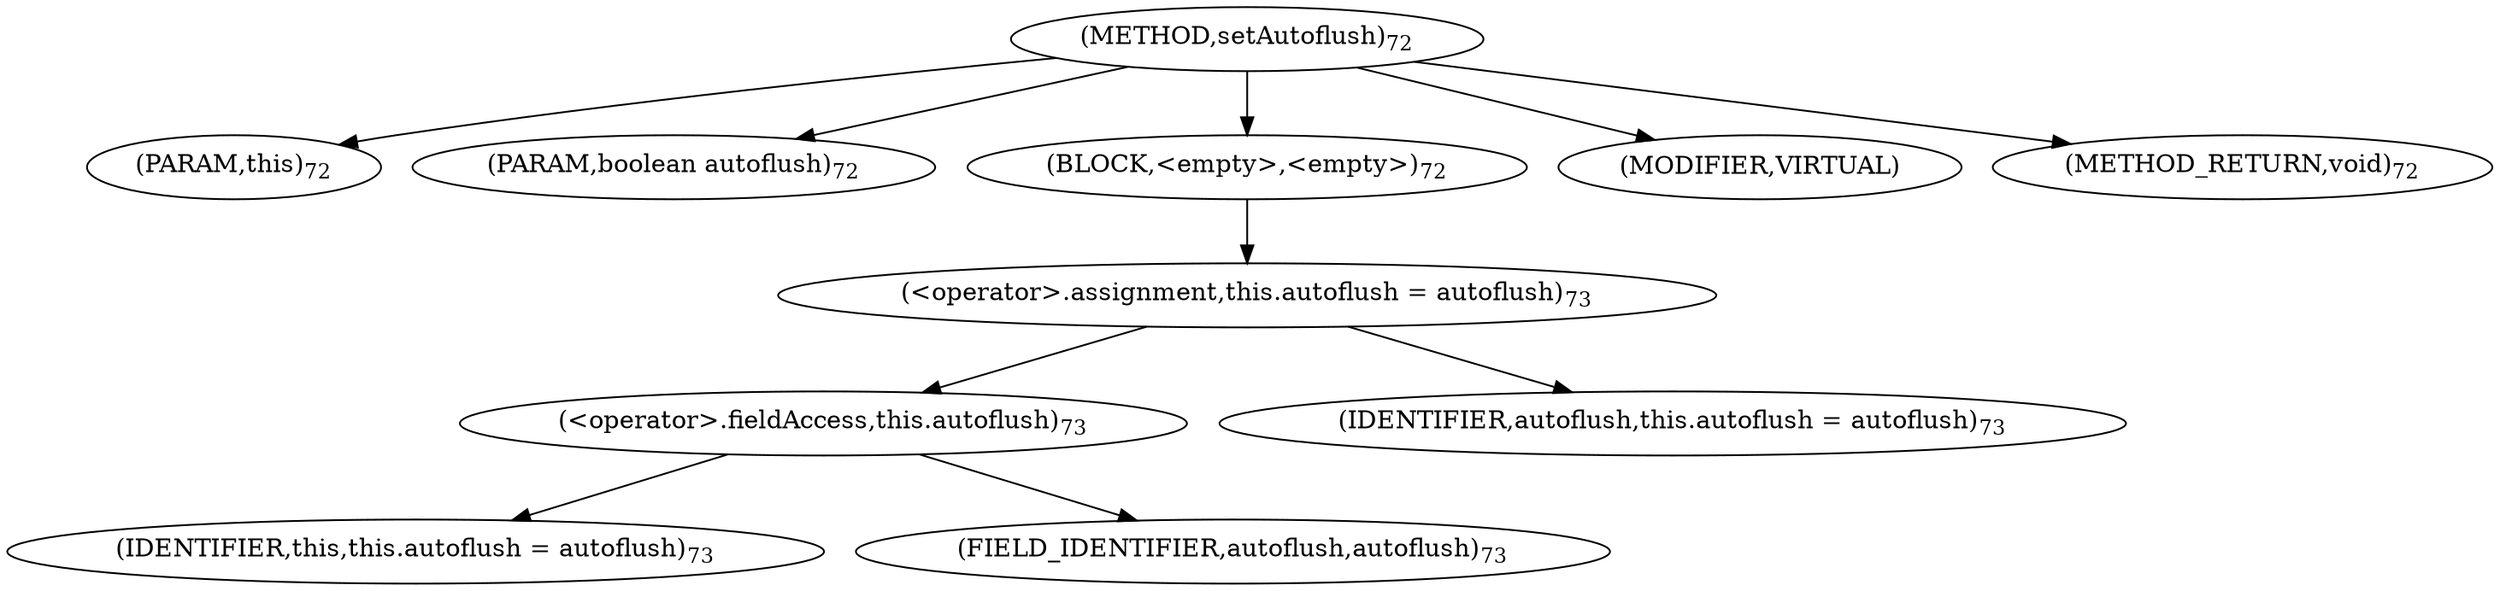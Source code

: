 digraph "setAutoflush" {  
"114" [label = <(METHOD,setAutoflush)<SUB>72</SUB>> ]
"10" [label = <(PARAM,this)<SUB>72</SUB>> ]
"115" [label = <(PARAM,boolean autoflush)<SUB>72</SUB>> ]
"116" [label = <(BLOCK,&lt;empty&gt;,&lt;empty&gt;)<SUB>72</SUB>> ]
"117" [label = <(&lt;operator&gt;.assignment,this.autoflush = autoflush)<SUB>73</SUB>> ]
"118" [label = <(&lt;operator&gt;.fieldAccess,this.autoflush)<SUB>73</SUB>> ]
"9" [label = <(IDENTIFIER,this,this.autoflush = autoflush)<SUB>73</SUB>> ]
"119" [label = <(FIELD_IDENTIFIER,autoflush,autoflush)<SUB>73</SUB>> ]
"120" [label = <(IDENTIFIER,autoflush,this.autoflush = autoflush)<SUB>73</SUB>> ]
"121" [label = <(MODIFIER,VIRTUAL)> ]
"122" [label = <(METHOD_RETURN,void)<SUB>72</SUB>> ]
  "114" -> "10" 
  "114" -> "115" 
  "114" -> "116" 
  "114" -> "121" 
  "114" -> "122" 
  "116" -> "117" 
  "117" -> "118" 
  "117" -> "120" 
  "118" -> "9" 
  "118" -> "119" 
}
